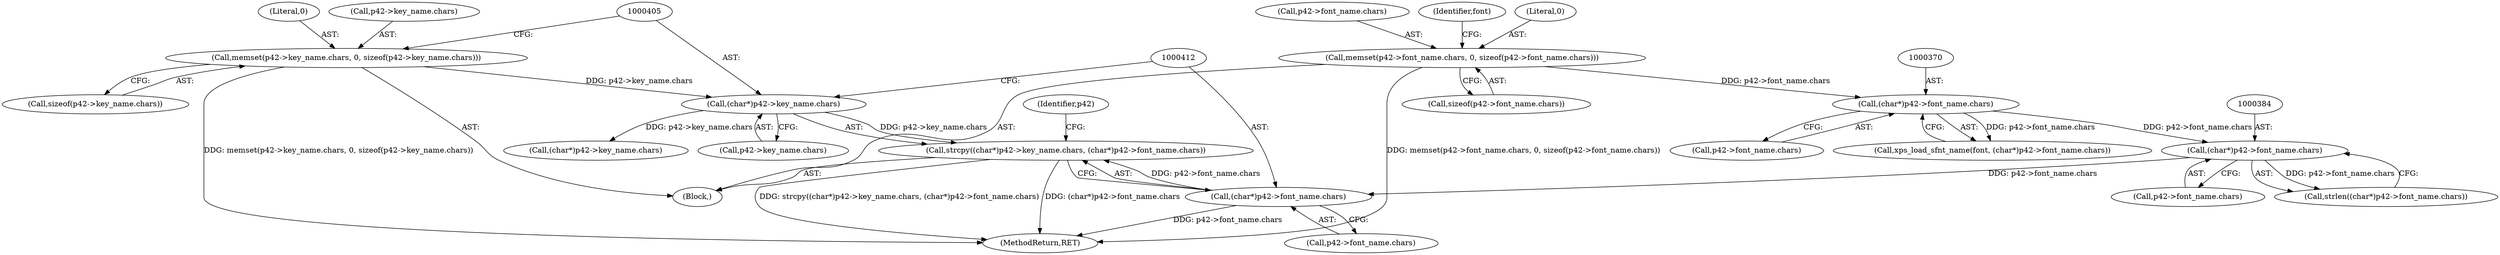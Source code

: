 digraph "0_ghostscript_3c2aebbedd37fab054e80f2e315de07d7e9b5bdb_0@API" {
"1000403" [label="(Call,strcpy((char*)p42->key_name.chars, (char*)p42->font_name.chars))"];
"1000404" [label="(Call,(char*)p42->key_name.chars)"];
"1000390" [label="(Call,memset(p42->key_name.chars, 0, sizeof(p42->key_name.chars)))"];
"1000411" [label="(Call,(char*)p42->font_name.chars)"];
"1000383" [label="(Call,(char*)p42->font_name.chars)"];
"1000369" [label="(Call,(char*)p42->font_name.chars)"];
"1000354" [label="(Call,memset(p42->font_name.chars, 0, sizeof(p42->font_name.chars)))"];
"1000368" [label="(Identifier,font)"];
"1000411" [label="(Call,(char*)p42->font_name.chars)"];
"1000354" [label="(Call,memset(p42->font_name.chars, 0, sizeof(p42->font_name.chars)))"];
"1000404" [label="(Call,(char*)p42->key_name.chars)"];
"1000383" [label="(Call,(char*)p42->font_name.chars)"];
"1000421" [label="(Identifier,p42)"];
"1000553" [label="(MethodReturn,RET)"];
"1000367" [label="(Call,xps_load_sfnt_name(font, (char*)p42->font_name.chars))"];
"1000369" [label="(Call,(char*)p42->font_name.chars)"];
"1000360" [label="(Literal,0)"];
"1000391" [label="(Call,p42->key_name.chars)"];
"1000355" [label="(Call,p42->font_name.chars)"];
"1000361" [label="(Call,sizeof(p42->font_name.chars))"];
"1000390" [label="(Call,memset(p42->key_name.chars, 0, sizeof(p42->key_name.chars)))"];
"1000140" [label="(Block,)"];
"1000406" [label="(Call,p42->key_name.chars)"];
"1000385" [label="(Call,p42->font_name.chars)"];
"1000397" [label="(Call,sizeof(p42->key_name.chars))"];
"1000396" [label="(Literal,0)"];
"1000403" [label="(Call,strcpy((char*)p42->key_name.chars, (char*)p42->font_name.chars))"];
"1000425" [label="(Call,(char*)p42->key_name.chars)"];
"1000413" [label="(Call,p42->font_name.chars)"];
"1000371" [label="(Call,p42->font_name.chars)"];
"1000382" [label="(Call,strlen((char*)p42->font_name.chars))"];
"1000403" -> "1000140"  [label="AST: "];
"1000403" -> "1000411"  [label="CFG: "];
"1000404" -> "1000403"  [label="AST: "];
"1000411" -> "1000403"  [label="AST: "];
"1000421" -> "1000403"  [label="CFG: "];
"1000403" -> "1000553"  [label="DDG: (char*)p42->font_name.chars"];
"1000403" -> "1000553"  [label="DDG: strcpy((char*)p42->key_name.chars, (char*)p42->font_name.chars)"];
"1000404" -> "1000403"  [label="DDG: p42->key_name.chars"];
"1000411" -> "1000403"  [label="DDG: p42->font_name.chars"];
"1000404" -> "1000406"  [label="CFG: "];
"1000405" -> "1000404"  [label="AST: "];
"1000406" -> "1000404"  [label="AST: "];
"1000412" -> "1000404"  [label="CFG: "];
"1000390" -> "1000404"  [label="DDG: p42->key_name.chars"];
"1000404" -> "1000425"  [label="DDG: p42->key_name.chars"];
"1000390" -> "1000140"  [label="AST: "];
"1000390" -> "1000397"  [label="CFG: "];
"1000391" -> "1000390"  [label="AST: "];
"1000396" -> "1000390"  [label="AST: "];
"1000397" -> "1000390"  [label="AST: "];
"1000405" -> "1000390"  [label="CFG: "];
"1000390" -> "1000553"  [label="DDG: memset(p42->key_name.chars, 0, sizeof(p42->key_name.chars))"];
"1000411" -> "1000413"  [label="CFG: "];
"1000412" -> "1000411"  [label="AST: "];
"1000413" -> "1000411"  [label="AST: "];
"1000411" -> "1000553"  [label="DDG: p42->font_name.chars"];
"1000383" -> "1000411"  [label="DDG: p42->font_name.chars"];
"1000383" -> "1000382"  [label="AST: "];
"1000383" -> "1000385"  [label="CFG: "];
"1000384" -> "1000383"  [label="AST: "];
"1000385" -> "1000383"  [label="AST: "];
"1000382" -> "1000383"  [label="CFG: "];
"1000383" -> "1000382"  [label="DDG: p42->font_name.chars"];
"1000369" -> "1000383"  [label="DDG: p42->font_name.chars"];
"1000369" -> "1000367"  [label="AST: "];
"1000369" -> "1000371"  [label="CFG: "];
"1000370" -> "1000369"  [label="AST: "];
"1000371" -> "1000369"  [label="AST: "];
"1000367" -> "1000369"  [label="CFG: "];
"1000369" -> "1000367"  [label="DDG: p42->font_name.chars"];
"1000354" -> "1000369"  [label="DDG: p42->font_name.chars"];
"1000354" -> "1000140"  [label="AST: "];
"1000354" -> "1000361"  [label="CFG: "];
"1000355" -> "1000354"  [label="AST: "];
"1000360" -> "1000354"  [label="AST: "];
"1000361" -> "1000354"  [label="AST: "];
"1000368" -> "1000354"  [label="CFG: "];
"1000354" -> "1000553"  [label="DDG: memset(p42->font_name.chars, 0, sizeof(p42->font_name.chars))"];
}
